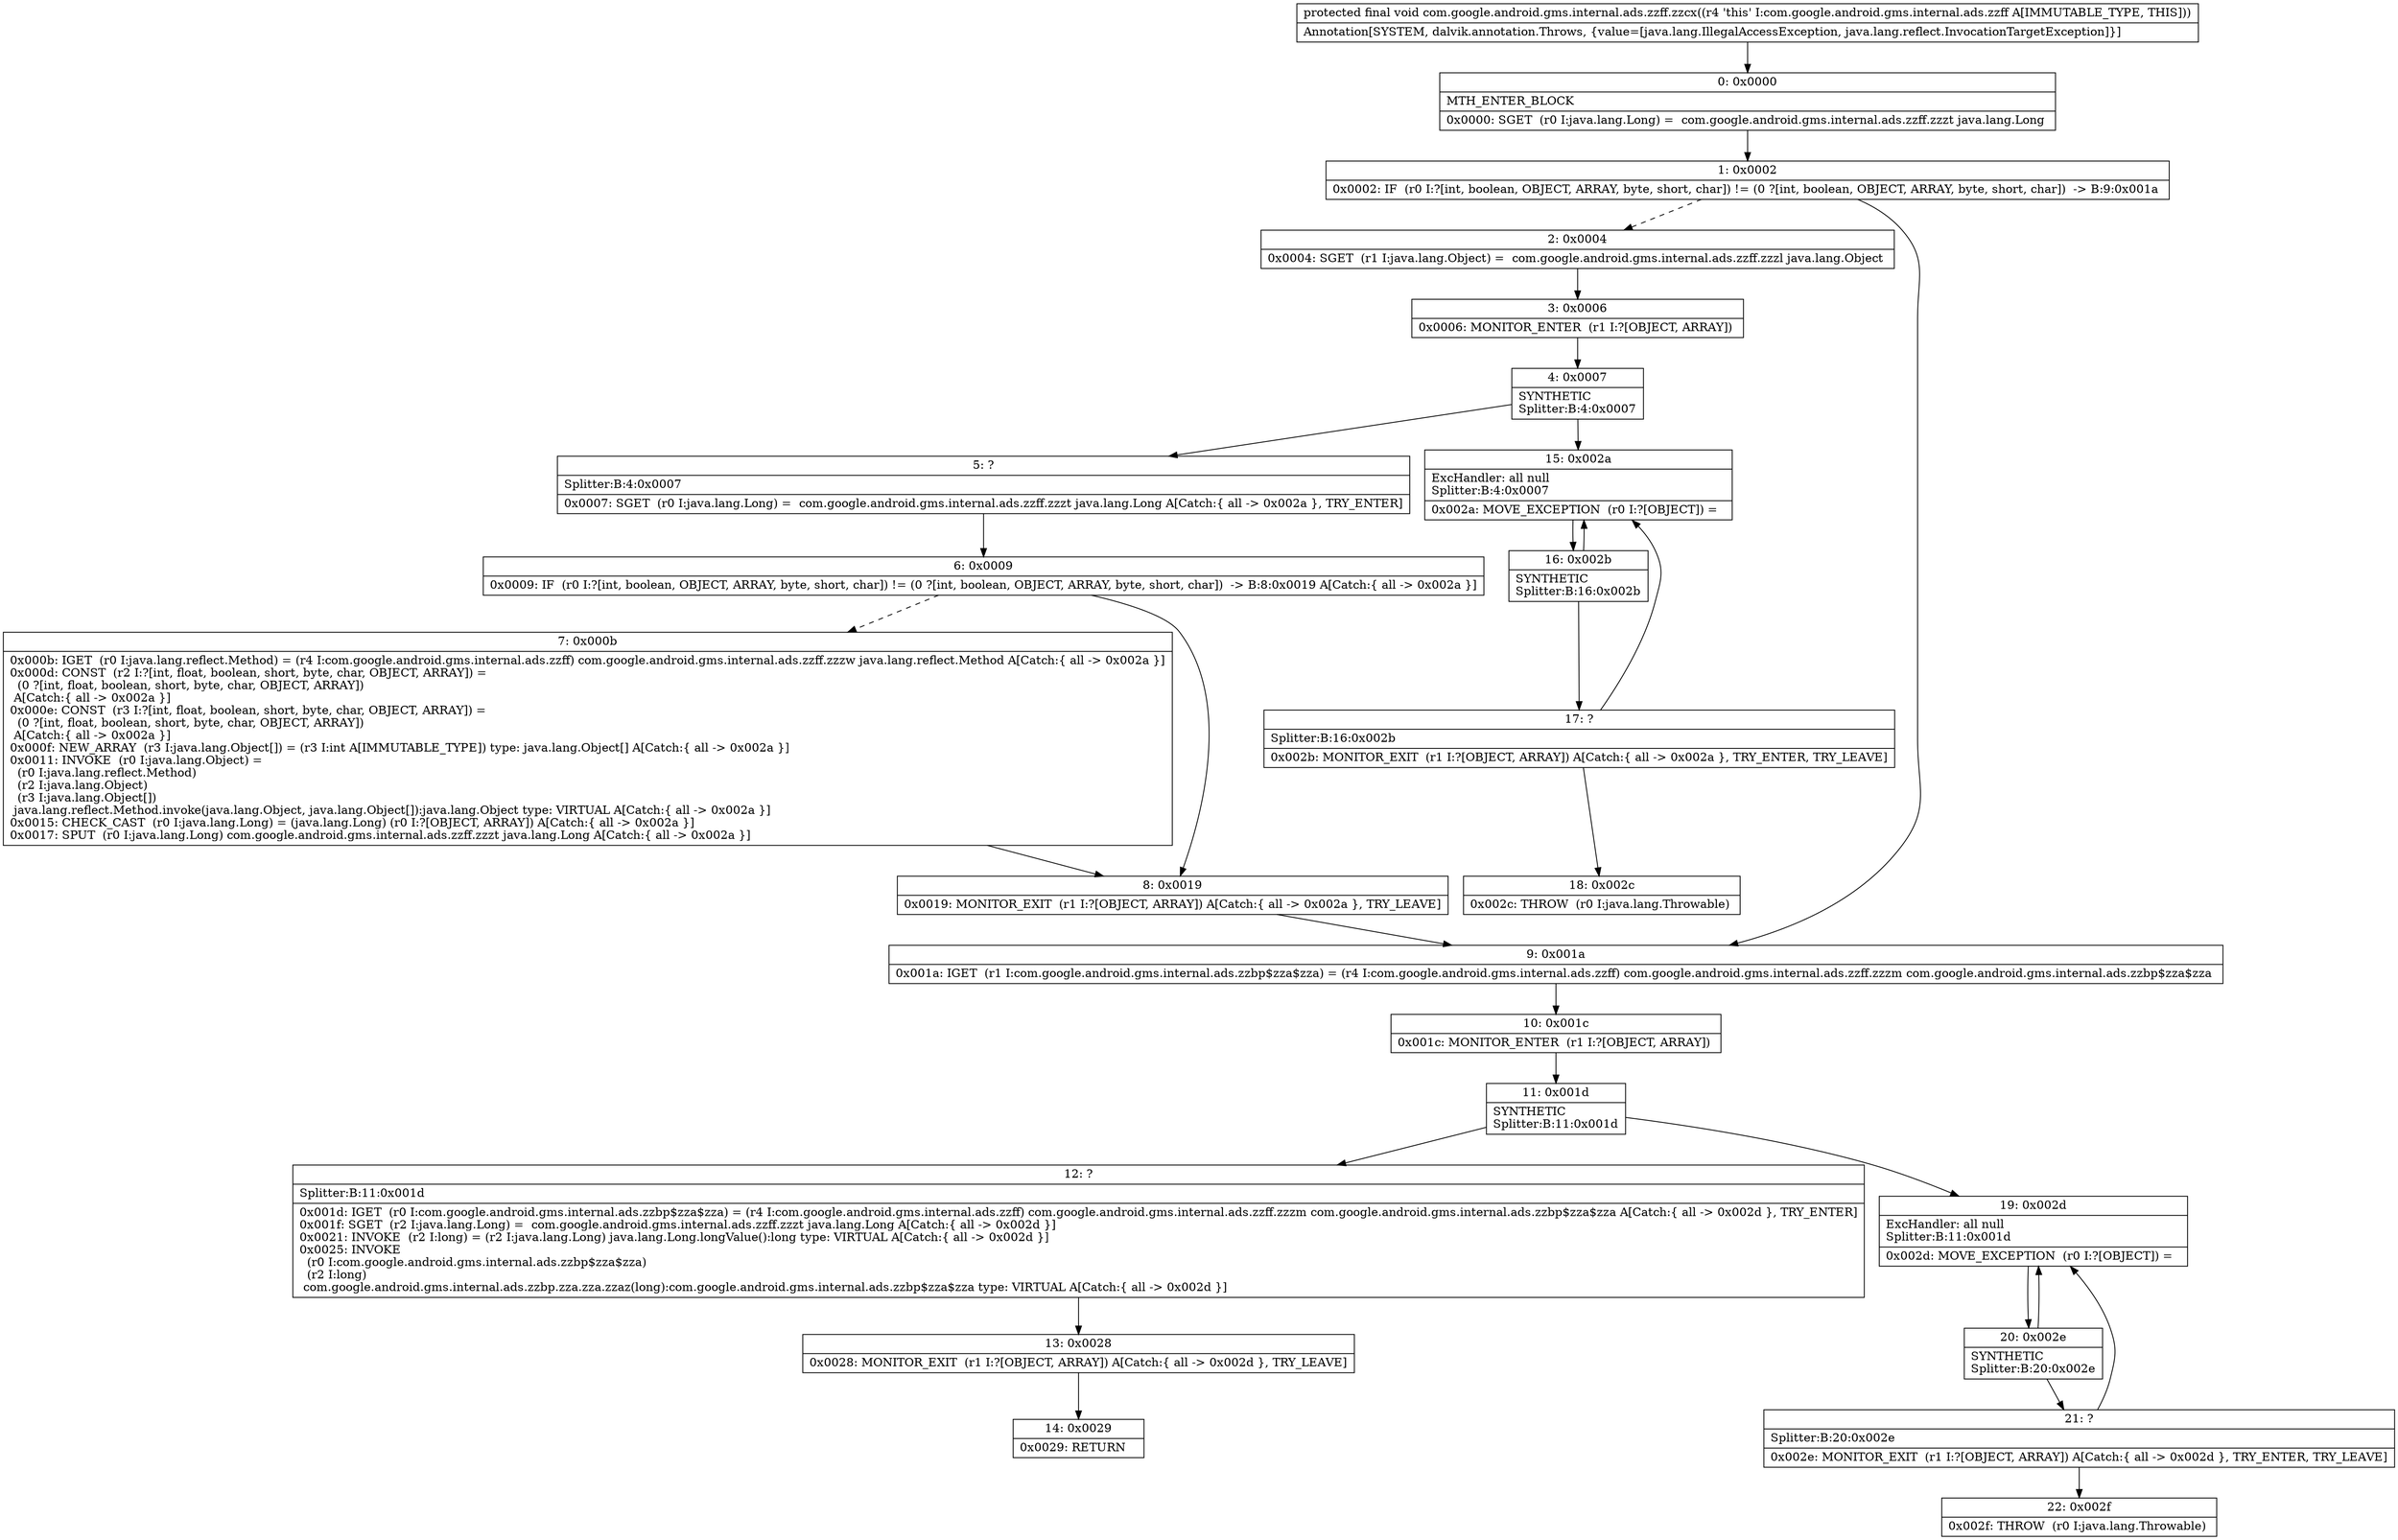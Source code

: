 digraph "CFG forcom.google.android.gms.internal.ads.zzff.zzcx()V" {
Node_0 [shape=record,label="{0\:\ 0x0000|MTH_ENTER_BLOCK\l|0x0000: SGET  (r0 I:java.lang.Long) =  com.google.android.gms.internal.ads.zzff.zzzt java.lang.Long \l}"];
Node_1 [shape=record,label="{1\:\ 0x0002|0x0002: IF  (r0 I:?[int, boolean, OBJECT, ARRAY, byte, short, char]) != (0 ?[int, boolean, OBJECT, ARRAY, byte, short, char])  \-\> B:9:0x001a \l}"];
Node_2 [shape=record,label="{2\:\ 0x0004|0x0004: SGET  (r1 I:java.lang.Object) =  com.google.android.gms.internal.ads.zzff.zzzl java.lang.Object \l}"];
Node_3 [shape=record,label="{3\:\ 0x0006|0x0006: MONITOR_ENTER  (r1 I:?[OBJECT, ARRAY]) \l}"];
Node_4 [shape=record,label="{4\:\ 0x0007|SYNTHETIC\lSplitter:B:4:0x0007\l}"];
Node_5 [shape=record,label="{5\:\ ?|Splitter:B:4:0x0007\l|0x0007: SGET  (r0 I:java.lang.Long) =  com.google.android.gms.internal.ads.zzff.zzzt java.lang.Long A[Catch:\{ all \-\> 0x002a \}, TRY_ENTER]\l}"];
Node_6 [shape=record,label="{6\:\ 0x0009|0x0009: IF  (r0 I:?[int, boolean, OBJECT, ARRAY, byte, short, char]) != (0 ?[int, boolean, OBJECT, ARRAY, byte, short, char])  \-\> B:8:0x0019 A[Catch:\{ all \-\> 0x002a \}]\l}"];
Node_7 [shape=record,label="{7\:\ 0x000b|0x000b: IGET  (r0 I:java.lang.reflect.Method) = (r4 I:com.google.android.gms.internal.ads.zzff) com.google.android.gms.internal.ads.zzff.zzzw java.lang.reflect.Method A[Catch:\{ all \-\> 0x002a \}]\l0x000d: CONST  (r2 I:?[int, float, boolean, short, byte, char, OBJECT, ARRAY]) = \l  (0 ?[int, float, boolean, short, byte, char, OBJECT, ARRAY])\l A[Catch:\{ all \-\> 0x002a \}]\l0x000e: CONST  (r3 I:?[int, float, boolean, short, byte, char, OBJECT, ARRAY]) = \l  (0 ?[int, float, boolean, short, byte, char, OBJECT, ARRAY])\l A[Catch:\{ all \-\> 0x002a \}]\l0x000f: NEW_ARRAY  (r3 I:java.lang.Object[]) = (r3 I:int A[IMMUTABLE_TYPE]) type: java.lang.Object[] A[Catch:\{ all \-\> 0x002a \}]\l0x0011: INVOKE  (r0 I:java.lang.Object) = \l  (r0 I:java.lang.reflect.Method)\l  (r2 I:java.lang.Object)\l  (r3 I:java.lang.Object[])\l java.lang.reflect.Method.invoke(java.lang.Object, java.lang.Object[]):java.lang.Object type: VIRTUAL A[Catch:\{ all \-\> 0x002a \}]\l0x0015: CHECK_CAST  (r0 I:java.lang.Long) = (java.lang.Long) (r0 I:?[OBJECT, ARRAY]) A[Catch:\{ all \-\> 0x002a \}]\l0x0017: SPUT  (r0 I:java.lang.Long) com.google.android.gms.internal.ads.zzff.zzzt java.lang.Long A[Catch:\{ all \-\> 0x002a \}]\l}"];
Node_8 [shape=record,label="{8\:\ 0x0019|0x0019: MONITOR_EXIT  (r1 I:?[OBJECT, ARRAY]) A[Catch:\{ all \-\> 0x002a \}, TRY_LEAVE]\l}"];
Node_9 [shape=record,label="{9\:\ 0x001a|0x001a: IGET  (r1 I:com.google.android.gms.internal.ads.zzbp$zza$zza) = (r4 I:com.google.android.gms.internal.ads.zzff) com.google.android.gms.internal.ads.zzff.zzzm com.google.android.gms.internal.ads.zzbp$zza$zza \l}"];
Node_10 [shape=record,label="{10\:\ 0x001c|0x001c: MONITOR_ENTER  (r1 I:?[OBJECT, ARRAY]) \l}"];
Node_11 [shape=record,label="{11\:\ 0x001d|SYNTHETIC\lSplitter:B:11:0x001d\l}"];
Node_12 [shape=record,label="{12\:\ ?|Splitter:B:11:0x001d\l|0x001d: IGET  (r0 I:com.google.android.gms.internal.ads.zzbp$zza$zza) = (r4 I:com.google.android.gms.internal.ads.zzff) com.google.android.gms.internal.ads.zzff.zzzm com.google.android.gms.internal.ads.zzbp$zza$zza A[Catch:\{ all \-\> 0x002d \}, TRY_ENTER]\l0x001f: SGET  (r2 I:java.lang.Long) =  com.google.android.gms.internal.ads.zzff.zzzt java.lang.Long A[Catch:\{ all \-\> 0x002d \}]\l0x0021: INVOKE  (r2 I:long) = (r2 I:java.lang.Long) java.lang.Long.longValue():long type: VIRTUAL A[Catch:\{ all \-\> 0x002d \}]\l0x0025: INVOKE  \l  (r0 I:com.google.android.gms.internal.ads.zzbp$zza$zza)\l  (r2 I:long)\l com.google.android.gms.internal.ads.zzbp.zza.zza.zzaz(long):com.google.android.gms.internal.ads.zzbp$zza$zza type: VIRTUAL A[Catch:\{ all \-\> 0x002d \}]\l}"];
Node_13 [shape=record,label="{13\:\ 0x0028|0x0028: MONITOR_EXIT  (r1 I:?[OBJECT, ARRAY]) A[Catch:\{ all \-\> 0x002d \}, TRY_LEAVE]\l}"];
Node_14 [shape=record,label="{14\:\ 0x0029|0x0029: RETURN   \l}"];
Node_15 [shape=record,label="{15\:\ 0x002a|ExcHandler: all null\lSplitter:B:4:0x0007\l|0x002a: MOVE_EXCEPTION  (r0 I:?[OBJECT]) =  \l}"];
Node_16 [shape=record,label="{16\:\ 0x002b|SYNTHETIC\lSplitter:B:16:0x002b\l}"];
Node_17 [shape=record,label="{17\:\ ?|Splitter:B:16:0x002b\l|0x002b: MONITOR_EXIT  (r1 I:?[OBJECT, ARRAY]) A[Catch:\{ all \-\> 0x002a \}, TRY_ENTER, TRY_LEAVE]\l}"];
Node_18 [shape=record,label="{18\:\ 0x002c|0x002c: THROW  (r0 I:java.lang.Throwable) \l}"];
Node_19 [shape=record,label="{19\:\ 0x002d|ExcHandler: all null\lSplitter:B:11:0x001d\l|0x002d: MOVE_EXCEPTION  (r0 I:?[OBJECT]) =  \l}"];
Node_20 [shape=record,label="{20\:\ 0x002e|SYNTHETIC\lSplitter:B:20:0x002e\l}"];
Node_21 [shape=record,label="{21\:\ ?|Splitter:B:20:0x002e\l|0x002e: MONITOR_EXIT  (r1 I:?[OBJECT, ARRAY]) A[Catch:\{ all \-\> 0x002d \}, TRY_ENTER, TRY_LEAVE]\l}"];
Node_22 [shape=record,label="{22\:\ 0x002f|0x002f: THROW  (r0 I:java.lang.Throwable) \l}"];
MethodNode[shape=record,label="{protected final void com.google.android.gms.internal.ads.zzff.zzcx((r4 'this' I:com.google.android.gms.internal.ads.zzff A[IMMUTABLE_TYPE, THIS]))  | Annotation[SYSTEM, dalvik.annotation.Throws, \{value=[java.lang.IllegalAccessException, java.lang.reflect.InvocationTargetException]\}]\l}"];
MethodNode -> Node_0;
Node_0 -> Node_1;
Node_1 -> Node_2[style=dashed];
Node_1 -> Node_9;
Node_2 -> Node_3;
Node_3 -> Node_4;
Node_4 -> Node_5;
Node_4 -> Node_15;
Node_5 -> Node_6;
Node_6 -> Node_7[style=dashed];
Node_6 -> Node_8;
Node_7 -> Node_8;
Node_8 -> Node_9;
Node_9 -> Node_10;
Node_10 -> Node_11;
Node_11 -> Node_12;
Node_11 -> Node_19;
Node_12 -> Node_13;
Node_13 -> Node_14;
Node_15 -> Node_16;
Node_16 -> Node_17;
Node_16 -> Node_15;
Node_17 -> Node_18;
Node_17 -> Node_15;
Node_19 -> Node_20;
Node_20 -> Node_21;
Node_20 -> Node_19;
Node_21 -> Node_22;
Node_21 -> Node_19;
}

